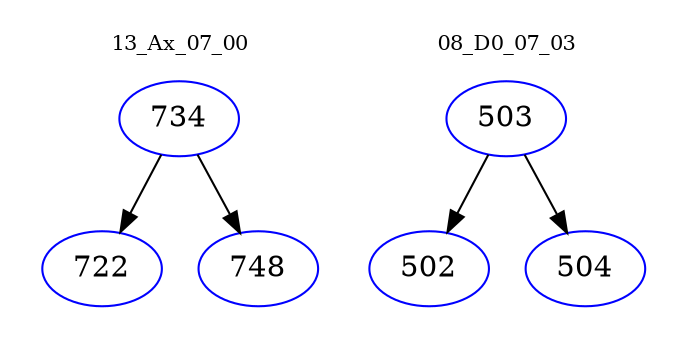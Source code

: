 digraph{
subgraph cluster_0 {
color = white
label = "13_Ax_07_00";
fontsize=10;
T0_734 [label="734", color="blue"]
T0_734 -> T0_722 [color="black"]
T0_722 [label="722", color="blue"]
T0_734 -> T0_748 [color="black"]
T0_748 [label="748", color="blue"]
}
subgraph cluster_1 {
color = white
label = "08_D0_07_03";
fontsize=10;
T1_503 [label="503", color="blue"]
T1_503 -> T1_502 [color="black"]
T1_502 [label="502", color="blue"]
T1_503 -> T1_504 [color="black"]
T1_504 [label="504", color="blue"]
}
}

